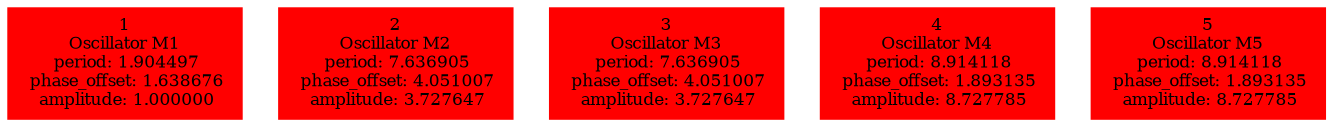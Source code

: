  digraph g{ forcelabels=true;
1 [label=<1<BR />Oscillator M1<BR /> period: 1.904497<BR /> phase_offset: 1.638676<BR /> amplitude: 1.000000>, shape=box,color=red,style=filled,fontsize=8];2 [label=<2<BR />Oscillator M2<BR /> period: 7.636905<BR /> phase_offset: 4.051007<BR /> amplitude: 3.727647>, shape=box,color=red,style=filled,fontsize=8];3 [label=<3<BR />Oscillator M3<BR /> period: 7.636905<BR /> phase_offset: 4.051007<BR /> amplitude: 3.727647>, shape=box,color=red,style=filled,fontsize=8];4 [label=<4<BR />Oscillator M4<BR /> period: 8.914118<BR /> phase_offset: 1.893135<BR /> amplitude: 8.727785>, shape=box,color=red,style=filled,fontsize=8];5 [label=<5<BR />Oscillator M5<BR /> period: 8.914118<BR /> phase_offset: 1.893135<BR /> amplitude: 8.727785>, shape=box,color=red,style=filled,fontsize=8]; }
